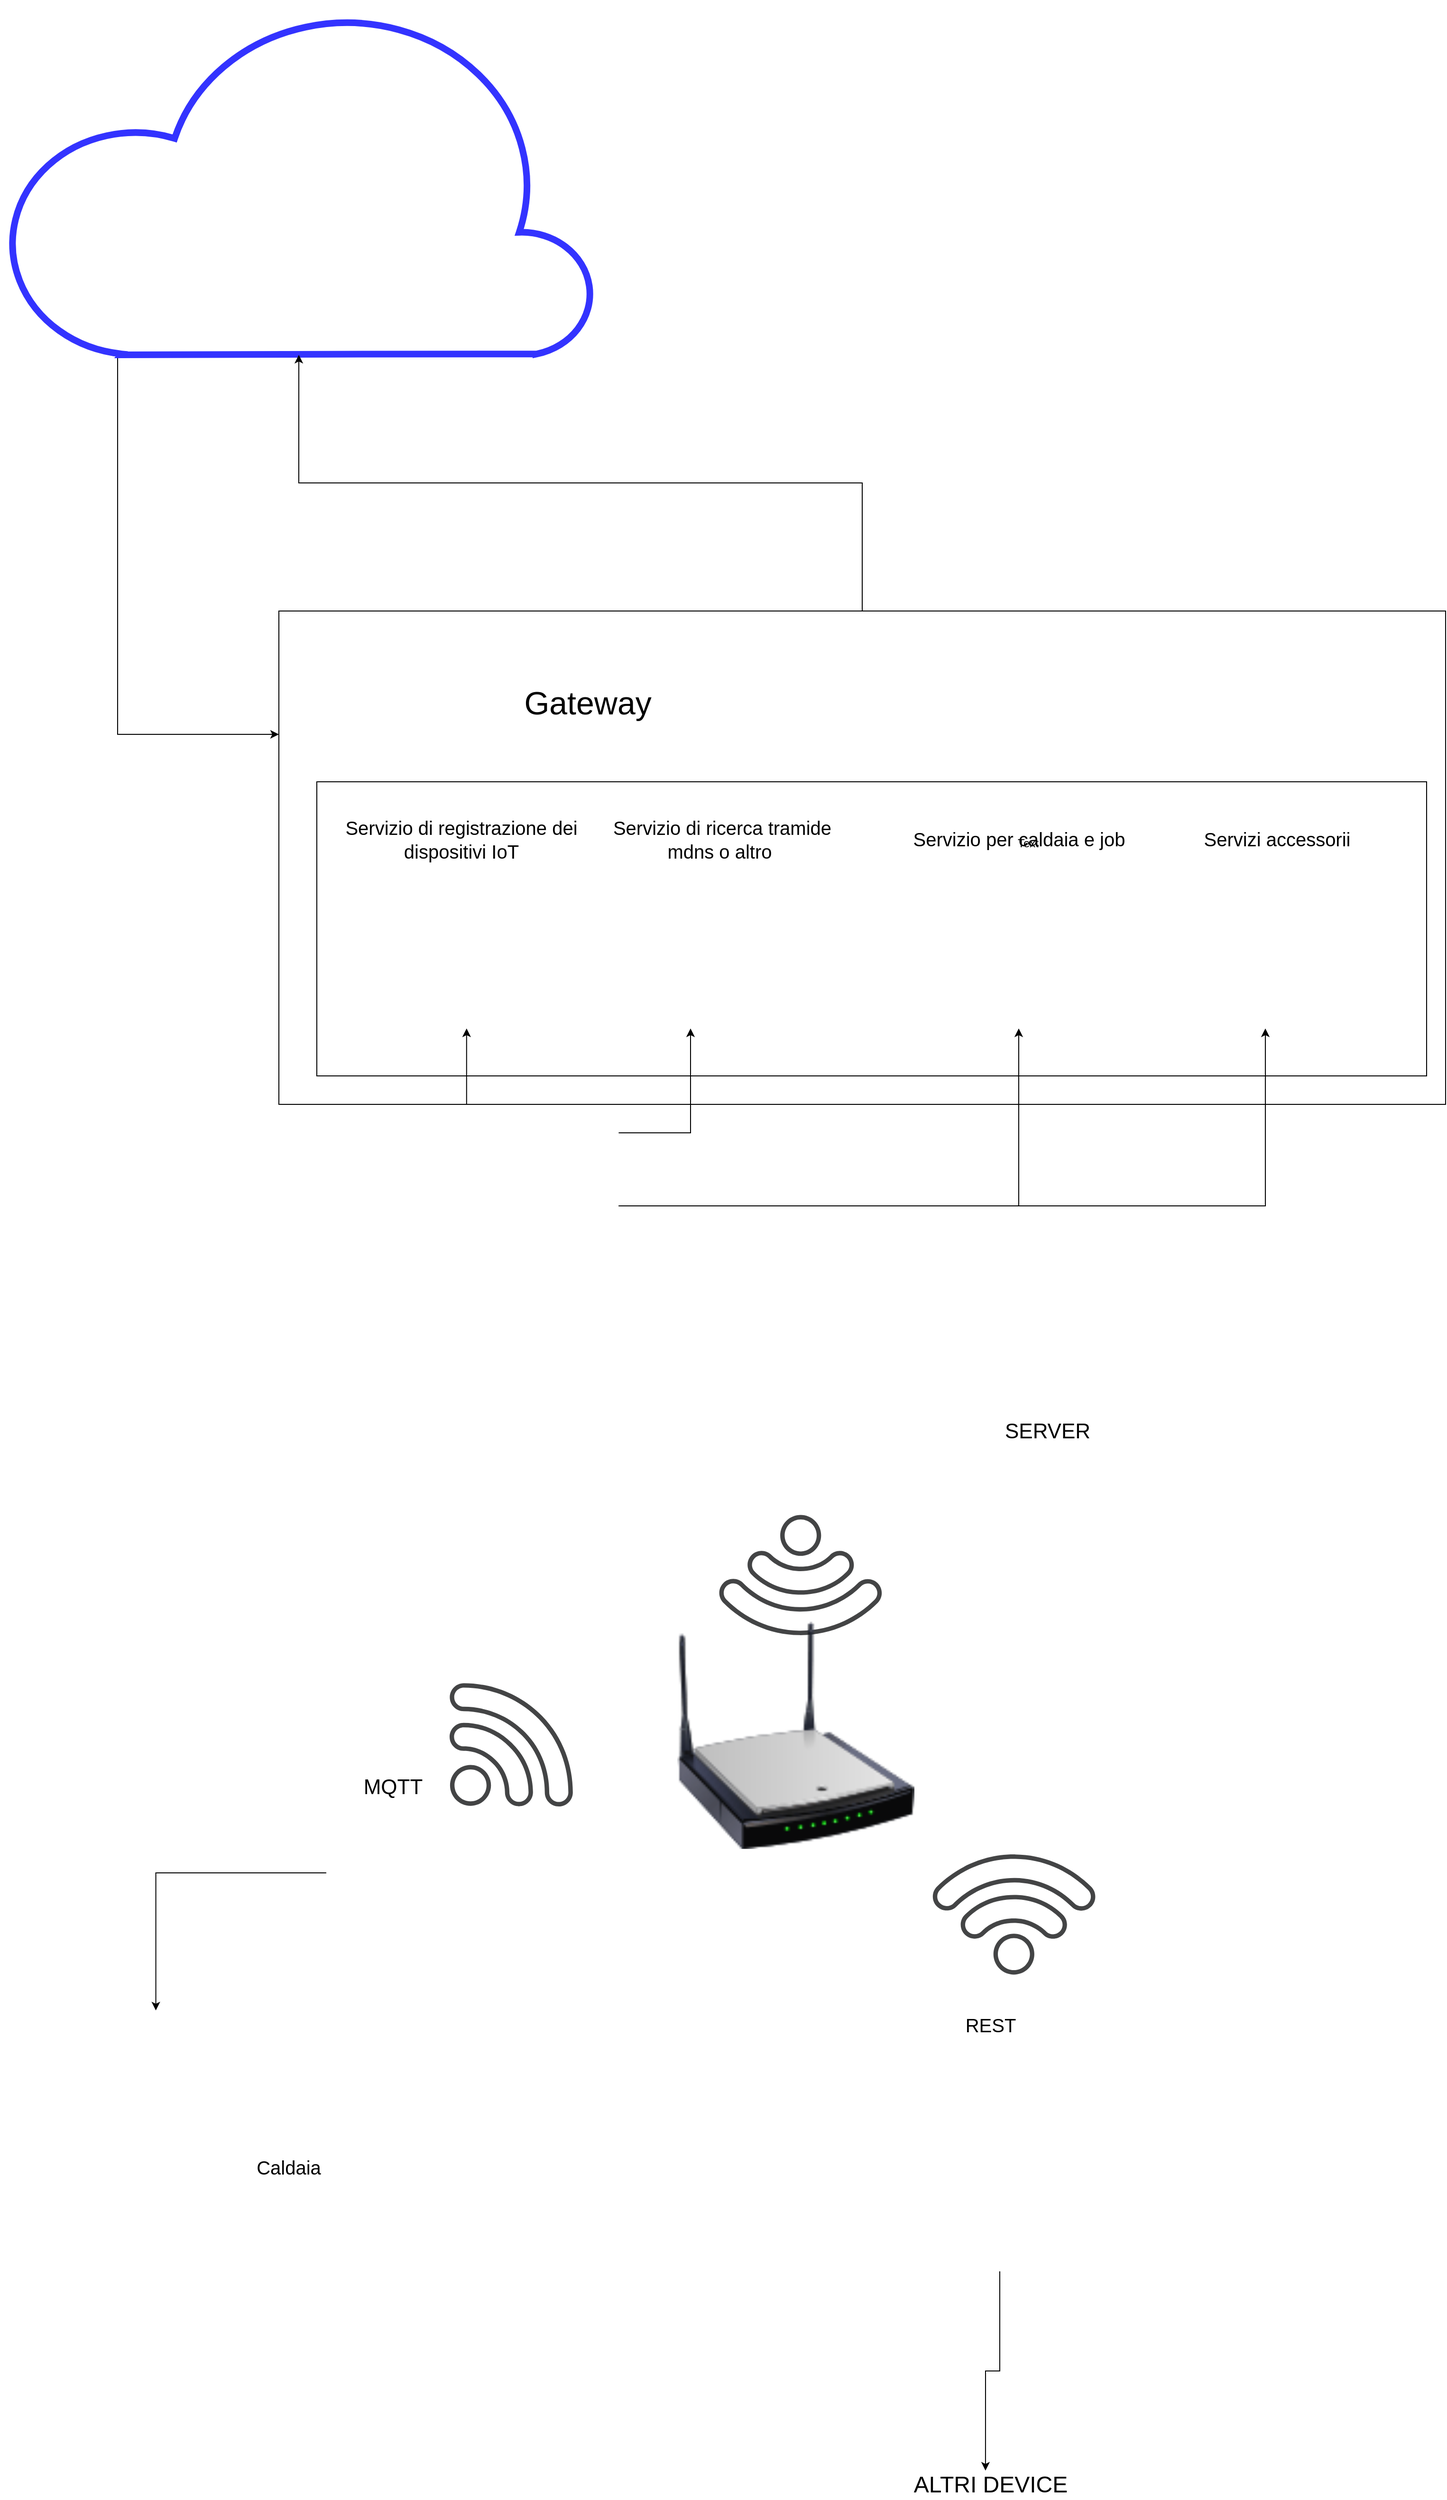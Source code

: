 <mxfile version="15.7.3" type="device"><diagram id="9QyZgoOBnBrd7lduIhJn" name="Pagina-1"><mxGraphModel dx="3031" dy="4068" grid="1" gridSize="10" guides="1" tooltips="1" connect="1" arrows="1" fold="1" page="1" pageScale="1" pageWidth="827" pageHeight="1169" math="0" shadow="0"><root><mxCell id="0"/><mxCell id="1" parent="0"/><mxCell id="mvFxRRM8LCjsElEAqgRz-15" style="edgeStyle=orthogonalEdgeStyle;rounded=0;orthogonalLoop=1;jettySize=auto;html=1;" parent="1" source="mvFxRRM8LCjsElEAqgRz-5" target="mvFxRRM8LCjsElEAqgRz-18" edge="1"><mxGeometry relative="1" as="geometry"><mxPoint x="-50" y="610" as="targetPoint"/></mxGeometry></mxCell><mxCell id="mvFxRRM8LCjsElEAqgRz-5" value="" style="shape=image;verticalLabelPosition=bottom;labelBackgroundColor=#ffffff;verticalAlign=top;aspect=fixed;imageAspect=0;image=https://joy-it.net/files/files/Produkte/SBC-NodeMCU-ESP32/SBC-NodeMCU-ESP32-01.png;" parent="1" vertex="1"><mxGeometry x="30" y="410" width="220" height="220" as="geometry"/></mxCell><mxCell id="mvFxRRM8LCjsElEAqgRz-7" value="&lt;font style=&quot;font-size: 22px&quot;&gt;MQTT&lt;/font&gt;" style="text;html=1;align=center;verticalAlign=middle;resizable=0;points=[];autosize=1;strokeColor=none;fillColor=none;" parent="1" vertex="1"><mxGeometry x="60.0" y="420" width="80" height="20" as="geometry"/></mxCell><mxCell id="mvFxRRM8LCjsElEAqgRz-47" style="edgeStyle=orthogonalEdgeStyle;rounded=0;orthogonalLoop=1;jettySize=auto;html=1;fontSize=22;entryX=0.472;entryY=0;entryDx=0;entryDy=0;entryPerimeter=0;" parent="1" source="mvFxRRM8LCjsElEAqgRz-8" target="mvFxRRM8LCjsElEAqgRz-48" edge="1"><mxGeometry relative="1" as="geometry"><mxPoint x="725" y="1100" as="targetPoint"/></mxGeometry></mxCell><mxCell id="mvFxRRM8LCjsElEAqgRz-8" value="" style="shape=image;verticalLabelPosition=bottom;labelBackgroundColor=#ffffff;verticalAlign=top;aspect=fixed;imageAspect=0;image=https://joy-it.net/files/files/Produkte/SBC-NodeMCU-ESP32/SBC-NodeMCU-ESP32-01.png;" parent="1" vertex="1"><mxGeometry x="610" y="680" width="260" height="260" as="geometry"/></mxCell><mxCell id="mvFxRRM8LCjsElEAqgRz-11" value="&lt;font style=&quot;font-size: 20px&quot;&gt;REST&lt;/font&gt;" style="text;html=1;align=center;verticalAlign=middle;resizable=0;points=[];autosize=1;strokeColor=none;fillColor=none;" parent="1" vertex="1"><mxGeometry x="695" y="670" width="70" height="20" as="geometry"/></mxCell><mxCell id="mvFxRRM8LCjsElEAqgRz-18" value="" style="shape=image;verticalLabelPosition=bottom;labelBackgroundColor=#ffffff;verticalAlign=top;aspect=fixed;imageAspect=0;image=http://www.cdn-baltur.com/media/immagini/54933_z_perfecta%20CA%20E%20LX_550x480px.png;" parent="1" vertex="1"><mxGeometry x="-290" y="665" width="280.61" height="245" as="geometry"/></mxCell><mxCell id="mvFxRRM8LCjsElEAqgRz-19" value="&lt;font style=&quot;font-size: 20px&quot;&gt;Caldaia&lt;/font&gt;" style="text;html=1;align=center;verticalAlign=middle;resizable=0;points=[];autosize=1;strokeColor=none;fillColor=none;" parent="1" vertex="1"><mxGeometry x="-50" y="820" width="80" height="20" as="geometry"/></mxCell><mxCell id="mvFxRRM8LCjsElEAqgRz-22" style="edgeStyle=orthogonalEdgeStyle;rounded=0;orthogonalLoop=1;jettySize=auto;html=1;fontSize=17;" parent="1" source="mvFxRRM8LCjsElEAqgRz-21" target="mvFxRRM8LCjsElEAqgRz-23" edge="1"><mxGeometry relative="1" as="geometry"><mxPoint x="177.925" y="-360" as="targetPoint"/></mxGeometry></mxCell><mxCell id="mvFxRRM8LCjsElEAqgRz-27" style="edgeStyle=orthogonalEdgeStyle;rounded=0;orthogonalLoop=1;jettySize=auto;html=1;entryX=0.5;entryY=1;entryDx=0;entryDy=0;fontSize=17;" parent="1" source="mvFxRRM8LCjsElEAqgRz-21" target="mvFxRRM8LCjsElEAqgRz-25" edge="1"><mxGeometry relative="1" as="geometry"><Array as="points"><mxPoint x="414" y="-260"/></Array></mxGeometry></mxCell><mxCell id="mvFxRRM8LCjsElEAqgRz-29" style="edgeStyle=orthogonalEdgeStyle;rounded=0;orthogonalLoop=1;jettySize=auto;html=1;fontSize=17;" parent="1" source="mvFxRRM8LCjsElEAqgRz-21" target="mvFxRRM8LCjsElEAqgRz-28" edge="1"><mxGeometry relative="1" as="geometry"/></mxCell><mxCell id="mvFxRRM8LCjsElEAqgRz-33" style="edgeStyle=orthogonalEdgeStyle;rounded=0;orthogonalLoop=1;jettySize=auto;html=1;entryX=0.5;entryY=1;entryDx=0;entryDy=0;fontSize=17;" parent="1" source="mvFxRRM8LCjsElEAqgRz-21" target="mvFxRRM8LCjsElEAqgRz-31" edge="1"><mxGeometry relative="1" as="geometry"/></mxCell><mxCell id="mvFxRRM8LCjsElEAqgRz-21" value="" style="shape=image;verticalLabelPosition=bottom;labelBackgroundColor=#ffffff;verticalAlign=top;aspect=fixed;imageAspect=0;image=https://download.logo.wine/logo/Kubernetes/Kubernetes-Logo.wine.png;" parent="1" vertex="1"><mxGeometry x="17.63" y="-290" width="320.6" height="213.94" as="geometry"/></mxCell><mxCell id="mvFxRRM8LCjsElEAqgRz-23" value="" style="shape=image;verticalLabelPosition=bottom;labelBackgroundColor=#ffffff;verticalAlign=top;aspect=fixed;imageAspect=0;image=https://icon-library.com/images/docker-container-icon/docker-container-icon-19.jpg;" parent="1" vertex="1"><mxGeometry x="97.93" y="-530" width="160" height="160" as="geometry"/></mxCell><mxCell id="mvFxRRM8LCjsElEAqgRz-24" value="&lt;font style=&quot;font-size: 20px&quot;&gt;Servizio di registrazione dei dispositivi IoT&lt;/font&gt;" style="text;html=1;strokeColor=none;fillColor=none;align=center;verticalAlign=middle;whiteSpace=wrap;rounded=0;fontSize=17;" parent="1" vertex="1"><mxGeometry x="40.0" y="-584" width="264.67" height="30" as="geometry"/></mxCell><mxCell id="mvFxRRM8LCjsElEAqgRz-25" value="" style="shape=image;verticalLabelPosition=bottom;labelBackgroundColor=#ffffff;verticalAlign=top;aspect=fixed;imageAspect=0;image=https://icon-library.com/images/docker-container-icon/docker-container-icon-19.jpg;" parent="1" vertex="1"><mxGeometry x="334" y="-530" width="160" height="160" as="geometry"/></mxCell><mxCell id="mvFxRRM8LCjsElEAqgRz-26" value="&lt;font style=&quot;font-size: 20px&quot;&gt;Servizio di ricerca tramide mdns o altro&amp;nbsp;&lt;/font&gt;" style="text;html=1;strokeColor=none;fillColor=none;align=center;verticalAlign=middle;whiteSpace=wrap;rounded=0;fontSize=17;" parent="1" vertex="1"><mxGeometry x="315.33" y="-584" width="264.67" height="30" as="geometry"/></mxCell><mxCell id="mvFxRRM8LCjsElEAqgRz-28" value="" style="shape=image;verticalLabelPosition=bottom;labelBackgroundColor=#ffffff;verticalAlign=top;aspect=fixed;imageAspect=0;image=https://icon-library.com/images/docker-container-icon/docker-container-icon-19.jpg;" parent="1" vertex="1"><mxGeometry x="680" y="-530" width="160" height="160" as="geometry"/></mxCell><mxCell id="mvFxRRM8LCjsElEAqgRz-30" value="&lt;font style=&quot;font-size: 20px&quot;&gt;Servizio per caldaia e job&lt;/font&gt;" style="text;html=1;strokeColor=none;fillColor=none;align=center;verticalAlign=middle;whiteSpace=wrap;rounded=0;fontSize=17;" parent="1" vertex="1"><mxGeometry x="627.66" y="-584" width="264.67" height="30" as="geometry"/></mxCell><mxCell id="mvFxRRM8LCjsElEAqgRz-31" value="" style="shape=image;verticalLabelPosition=bottom;labelBackgroundColor=#ffffff;verticalAlign=top;aspect=fixed;imageAspect=0;image=https://icon-library.com/images/docker-container-icon/docker-container-icon-19.jpg;" parent="1" vertex="1"><mxGeometry x="940" y="-530" width="160" height="160" as="geometry"/></mxCell><mxCell id="mvFxRRM8LCjsElEAqgRz-32" value="&lt;font style=&quot;font-size: 20px&quot;&gt;Servizi accessorii&lt;/font&gt;" style="text;html=1;strokeColor=none;fillColor=none;align=center;verticalAlign=middle;whiteSpace=wrap;rounded=0;fontSize=17;" parent="1" vertex="1"><mxGeometry x="900" y="-584" width="264.67" height="30" as="geometry"/></mxCell><mxCell id="mvFxRRM8LCjsElEAqgRz-36" value="" style="shape=image;verticalLabelPosition=bottom;labelBackgroundColor=#ffffff;verticalAlign=top;aspect=fixed;imageAspect=0;image=https://aem.dropbox.com/cms/content/dam/dropbox/www/en-us/business/app-integrations/okta/okta-logo.png;" parent="1" vertex="1"><mxGeometry x="-247.93" y="-1240" width="265.91" height="90" as="geometry"/></mxCell><mxCell id="mvFxRRM8LCjsElEAqgRz-41" value="" style="shape=image;verticalLabelPosition=bottom;labelBackgroundColor=#ffffff;verticalAlign=top;aspect=fixed;imageAspect=0;image=https://oauth.net/images/oauth-2-sm.png;" parent="1" vertex="1"><mxGeometry x="24.07" y="-1270" width="181.46" height="180" as="geometry"/></mxCell><mxCell id="61tAPOQ4rHNPXg2-I7jO-18" style="edgeStyle=orthogonalEdgeStyle;rounded=0;orthogonalLoop=1;jettySize=auto;html=1;entryX=0;entryY=0.25;entryDx=0;entryDy=0;fontSize=34;" edge="1" parent="1" source="mvFxRRM8LCjsElEAqgRz-42" target="61tAPOQ4rHNPXg2-I7jO-15"><mxGeometry relative="1" as="geometry"><Array as="points"><mxPoint x="-190" y="-680"/></Array></mxGeometry></mxCell><mxCell id="mvFxRRM8LCjsElEAqgRz-42" value="" style="verticalLabelPosition=bottom;html=1;verticalAlign=top;align=center;strokeColor=#3333FF;fillColor=none;shape=mxgraph.azure.cloud;fontSize=22;strokeWidth=7;" parent="1" vertex="1"><mxGeometry x="-310" y="-1450" width="622.07" height="370" as="geometry"/></mxCell><mxCell id="mvFxRRM8LCjsElEAqgRz-43" value="" style="shape=image;verticalLabelPosition=bottom;labelBackgroundColor=#ffffff;verticalAlign=top;aspect=fixed;imageAspect=0;image=https://projects-static.raspberrypi.org/projects/raspberry-pi-setting-up/0d6033edf45ad2d4185ed05d6cd9a01e2f803034/it-IT/images/raspberry-pi.png;" parent="1" vertex="1"><mxGeometry x="270" y="-150" width="520" height="329" as="geometry"/></mxCell><mxCell id="mvFxRRM8LCjsElEAqgRz-48" value="&lt;font style=&quot;font-size: 24px&quot;&gt;ALTRI DEVICE&lt;/font&gt;" style="text;html=1;align=center;verticalAlign=middle;resizable=0;points=[];autosize=1;strokeColor=none;fillColor=none;fontSize=22;" parent="1" vertex="1"><mxGeometry x="640" y="1150" width="180" height="30" as="geometry"/></mxCell><mxCell id="mvFxRRM8LCjsElEAqgRz-49" value="" style="sketch=0;pointerEvents=1;shadow=0;dashed=0;html=1;strokeColor=none;fillColor=#434445;aspect=fixed;labelPosition=center;verticalLabelPosition=bottom;verticalAlign=top;align=center;outlineConnect=0;shape=mxgraph.vvd.wi_fi;fontSize=20;" parent="1" vertex="1"><mxGeometry x="160" y="320" width="130" height="130" as="geometry"/></mxCell><mxCell id="mvFxRRM8LCjsElEAqgRz-50" value="" style="sketch=0;pointerEvents=1;shadow=0;dashed=0;html=1;strokeColor=none;fillColor=#434445;aspect=fixed;labelPosition=center;verticalLabelPosition=bottom;verticalAlign=top;align=center;outlineConnect=0;shape=mxgraph.vvd.wi_fi;fontSize=20;rotation=-45;" parent="1" vertex="1"><mxGeometry x="690" y="480" width="130" height="130" as="geometry"/></mxCell><mxCell id="mvFxRRM8LCjsElEAqgRz-51" value="" style="sketch=0;pointerEvents=1;shadow=0;dashed=0;html=1;strokeColor=none;fillColor=#434445;aspect=fixed;labelPosition=center;verticalLabelPosition=bottom;verticalAlign=top;align=center;outlineConnect=0;shape=mxgraph.vvd.wi_fi;fontSize=20;rotation=-225;" parent="1" vertex="1"><mxGeometry x="465" y="160" width="130" height="130" as="geometry"/></mxCell><mxCell id="mvFxRRM8LCjsElEAqgRz-52" value="" style="image;html=1;image=img/lib/clip_art/networking/Wireless_Router_N_128x128.png;fontSize=20;strokeColor=#3333FF;strokeWidth=7;fillColor=none;" parent="1" vertex="1"><mxGeometry x="400" y="250" width="250" height="250" as="geometry"/></mxCell><mxCell id="mvFxRRM8LCjsElEAqgRz-53" value="&lt;font style=&quot;font-size: 22px&quot;&gt;SERVER&lt;/font&gt;" style="text;html=1;align=center;verticalAlign=middle;resizable=0;points=[];autosize=1;strokeColor=none;fillColor=none;fontSize=20;" parent="1" vertex="1"><mxGeometry x="735" y="40" width="110" height="30" as="geometry"/></mxCell><mxCell id="61tAPOQ4rHNPXg2-I7jO-11" value="" style="shape=image;verticalLabelPosition=bottom;labelBackgroundColor=#ffffff;verticalAlign=top;aspect=fixed;imageAspect=0;image=https://konghq.com/wp-content/uploads/2017/09/kong-logo.png;" vertex="1" parent="1"><mxGeometry x="450" y="-780" width="324.85" height="134" as="geometry"/></mxCell><mxCell id="61tAPOQ4rHNPXg2-I7jO-13" value="" style="rounded=0;whiteSpace=wrap;html=1;fillColor=none;" vertex="1" parent="1"><mxGeometry x="20" y="-630" width="1170" height="310" as="geometry"/></mxCell><mxCell id="61tAPOQ4rHNPXg2-I7jO-19" style="edgeStyle=orthogonalEdgeStyle;rounded=0;orthogonalLoop=1;jettySize=auto;html=1;entryX=0.5;entryY=1;entryDx=0;entryDy=0;entryPerimeter=0;fontSize=34;" edge="1" parent="1" source="61tAPOQ4rHNPXg2-I7jO-15" target="mvFxRRM8LCjsElEAqgRz-42"><mxGeometry relative="1" as="geometry"/></mxCell><mxCell id="61tAPOQ4rHNPXg2-I7jO-15" value="" style="rounded=0;whiteSpace=wrap;html=1;fillColor=none;" vertex="1" parent="1"><mxGeometry x="-20" y="-810" width="1230" height="520" as="geometry"/></mxCell><mxCell id="61tAPOQ4rHNPXg2-I7jO-16" value="Text" style="text;html=1;strokeColor=none;fillColor=none;align=center;verticalAlign=middle;whiteSpace=wrap;rounded=0;" vertex="1" parent="1"><mxGeometry x="740" y="-580" width="60" height="30" as="geometry"/></mxCell><mxCell id="61tAPOQ4rHNPXg2-I7jO-17" value="&lt;font style=&quot;font-size: 34px&quot;&gt;Gateway&amp;nbsp;&lt;/font&gt;" style="text;html=1;align=center;verticalAlign=middle;resizable=0;points=[];autosize=1;strokeColor=none;fillColor=none;" vertex="1" parent="1"><mxGeometry x="230" y="-728" width="160" height="30" as="geometry"/></mxCell></root></mxGraphModel></diagram></mxfile>